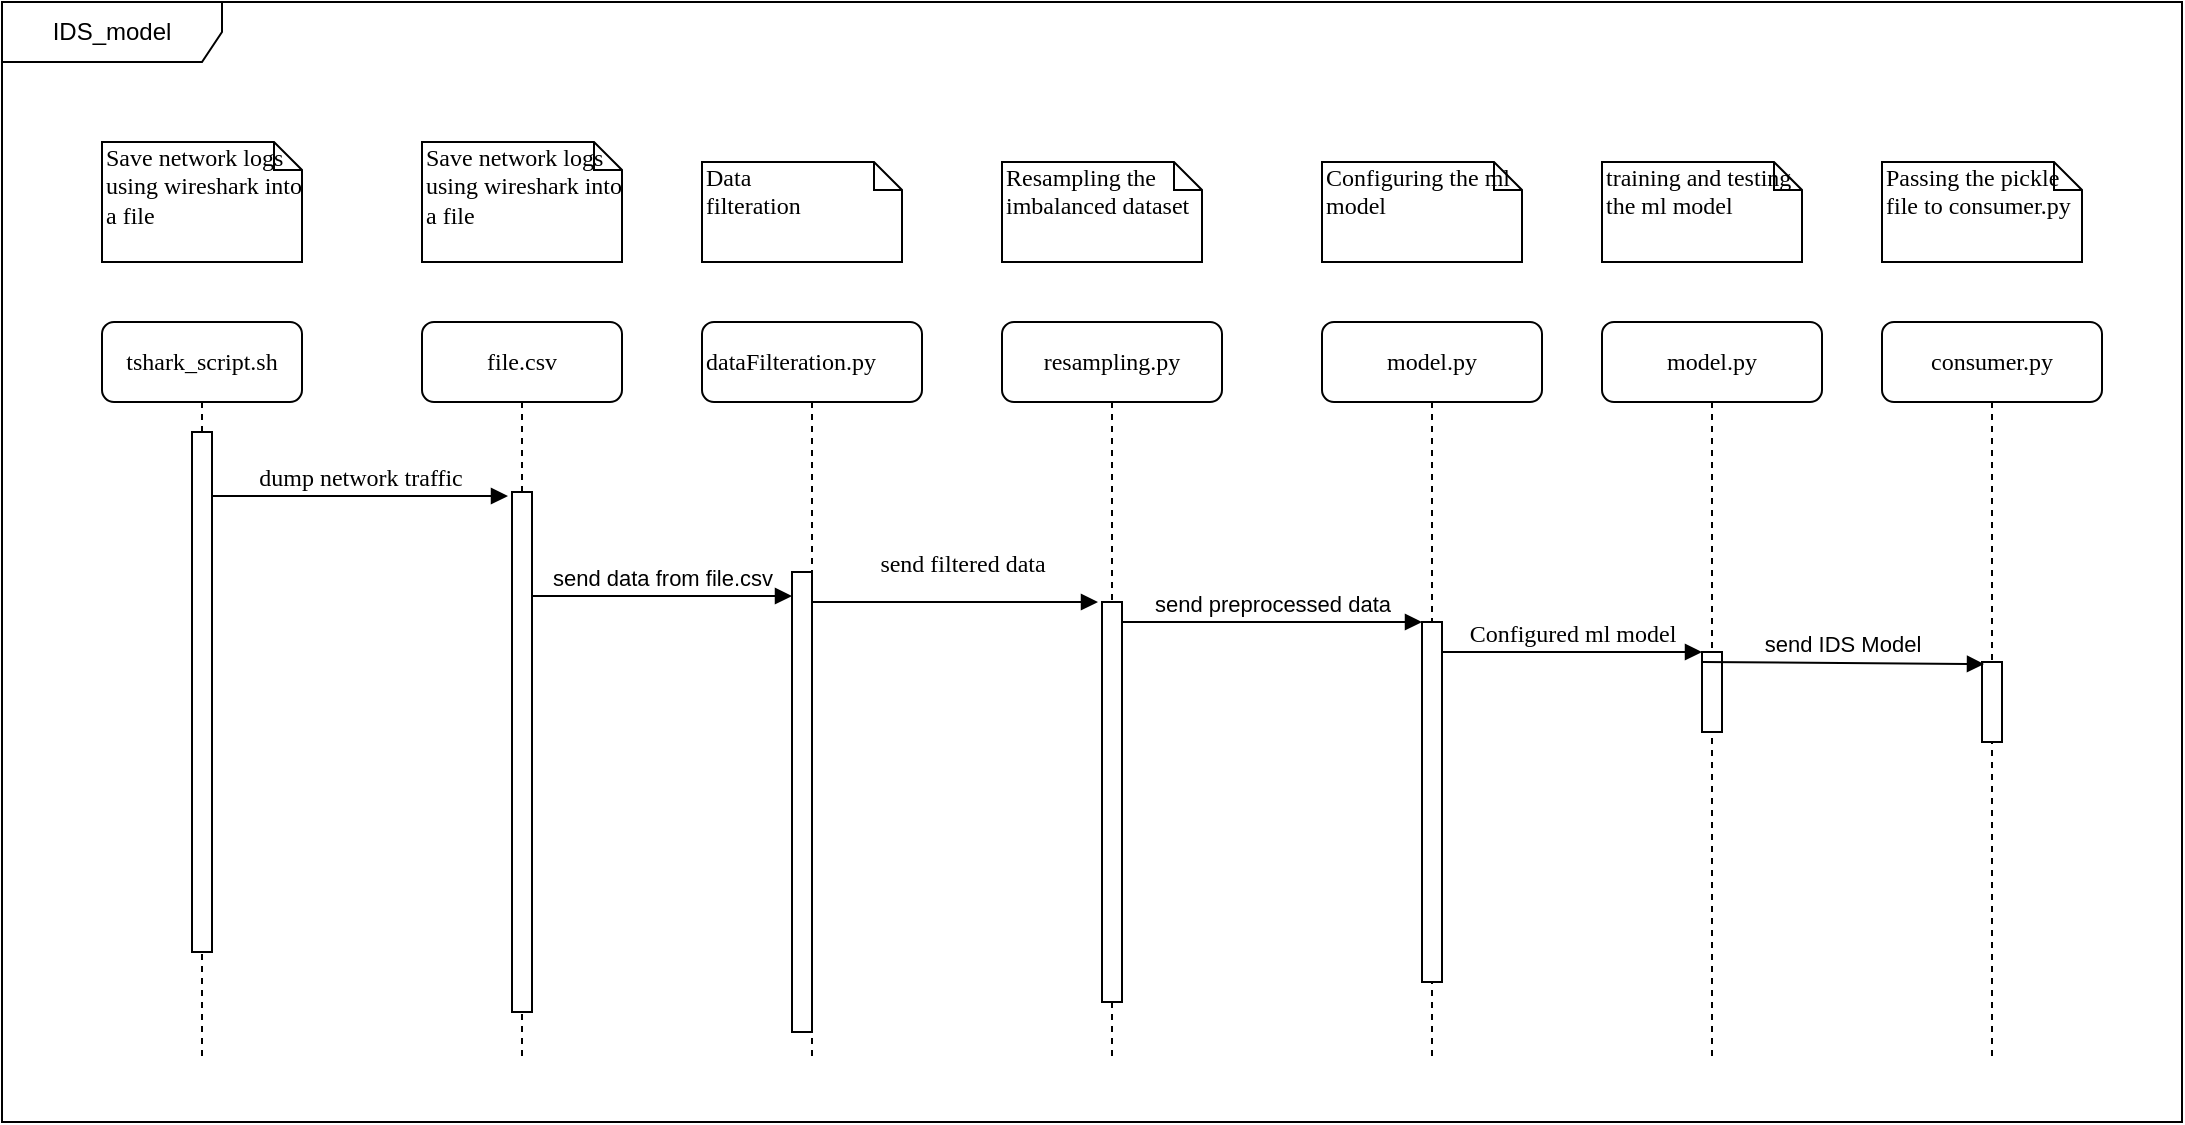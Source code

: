 <mxfile version="12.9.13"><diagram id="Y1tXLNmC2wgpqU7JmUlp" name="Page-1"><mxGraphModel dx="2404" dy="1999" grid="1" gridSize="10" guides="1" tooltips="1" connect="1" arrows="1" fold="1" page="1" pageScale="1" pageWidth="827" pageHeight="1169" background="#FFFFFF" math="0" shadow="0"><root><mxCell id="0"/><mxCell id="1" parent="0"/><mxCell id="8eK9xXTHETNOn3fQV_CK-1" value="dataFilteration.py" style="shape=umlLifeline;perimeter=lifelinePerimeter;whiteSpace=wrap;html=1;container=1;collapsible=0;recursiveResize=0;outlineConnect=0;rounded=1;shadow=0;comic=0;labelBackgroundColor=none;strokeWidth=1;fontFamily=Verdana;fontSize=12;align=left;" parent="1" vertex="1"><mxGeometry x="220" y="120" width="110" height="370" as="geometry"/></mxCell><mxCell id="8eK9xXTHETNOn3fQV_CK-2" value="" style="html=1;points=[];perimeter=orthogonalPerimeter;rounded=0;shadow=0;comic=0;labelBackgroundColor=none;strokeWidth=1;fontFamily=Verdana;fontSize=12;align=center;" parent="8eK9xXTHETNOn3fQV_CK-1" vertex="1"><mxGeometry x="45" y="125" width="10" height="230" as="geometry"/></mxCell><mxCell id="8eK9xXTHETNOn3fQV_CK-3" value="resampling.py" style="shape=umlLifeline;perimeter=lifelinePerimeter;whiteSpace=wrap;html=1;container=1;collapsible=0;recursiveResize=0;outlineConnect=0;rounded=1;shadow=0;comic=0;labelBackgroundColor=none;strokeWidth=1;fontFamily=Verdana;fontSize=12;align=center;" parent="1" vertex="1"><mxGeometry x="370" y="120" width="110" height="370" as="geometry"/></mxCell><mxCell id="8eK9xXTHETNOn3fQV_CK-4" value="" style="html=1;points=[];perimeter=orthogonalPerimeter;rounded=0;shadow=0;comic=0;labelBackgroundColor=none;strokeWidth=1;fontFamily=Verdana;fontSize=12;align=center;" parent="8eK9xXTHETNOn3fQV_CK-3" vertex="1"><mxGeometry x="50" y="140" width="10" height="200" as="geometry"/></mxCell><mxCell id="8eK9xXTHETNOn3fQV_CK-5" value="model.py" style="shape=umlLifeline;perimeter=lifelinePerimeter;whiteSpace=wrap;html=1;container=1;collapsible=0;recursiveResize=0;outlineConnect=0;rounded=1;shadow=0;comic=0;labelBackgroundColor=none;strokeWidth=1;fontFamily=Verdana;fontSize=12;align=center;" parent="1" vertex="1"><mxGeometry x="530" y="120" width="110" height="370" as="geometry"/></mxCell><mxCell id="8eK9xXTHETNOn3fQV_CK-6" value="" style="html=1;points=[];perimeter=orthogonalPerimeter;rounded=0;shadow=0;comic=0;labelBackgroundColor=none;strokeWidth=1;fontFamily=Verdana;fontSize=12;align=center;" parent="8eK9xXTHETNOn3fQV_CK-5" vertex="1"><mxGeometry x="50" y="150" width="10" height="180" as="geometry"/></mxCell><mxCell id="8eK9xXTHETNOn3fQV_CK-7" value="model.py" style="shape=umlLifeline;perimeter=lifelinePerimeter;whiteSpace=wrap;html=1;container=1;collapsible=0;recursiveResize=0;outlineConnect=0;rounded=1;shadow=0;comic=0;labelBackgroundColor=none;strokeWidth=1;fontFamily=Verdana;fontSize=12;align=center;" parent="1" vertex="1"><mxGeometry x="670" y="120" width="110" height="370" as="geometry"/></mxCell><mxCell id="8eK9xXTHETNOn3fQV_CK-12" value="" style="html=1;points=[];perimeter=orthogonalPerimeter;rounded=0;shadow=0;comic=0;labelBackgroundColor=none;strokeWidth=1;fontFamily=Verdana;fontSize=12;align=center;" parent="8eK9xXTHETNOn3fQV_CK-7" vertex="1"><mxGeometry x="50" y="165" width="10" height="40" as="geometry"/></mxCell><mxCell id="8eK9xXTHETNOn3fQV_CK-8" value="consumer.py" style="shape=umlLifeline;perimeter=lifelinePerimeter;whiteSpace=wrap;html=1;container=1;collapsible=0;recursiveResize=0;outlineConnect=0;rounded=1;shadow=0;comic=0;labelBackgroundColor=none;strokeWidth=1;fontFamily=Verdana;fontSize=12;align=center;" parent="1" vertex="1"><mxGeometry x="810" y="120" width="110" height="370" as="geometry"/></mxCell><mxCell id="wevph7mzxn19bX8ZUZ8C-1" value="" style="html=1;points=[];perimeter=orthogonalPerimeter;rounded=0;shadow=0;comic=0;labelBackgroundColor=none;strokeWidth=1;fontFamily=Verdana;fontSize=12;align=center;" parent="8eK9xXTHETNOn3fQV_CK-8" vertex="1"><mxGeometry x="50" y="170" width="10" height="40" as="geometry"/></mxCell><mxCell id="8eK9xXTHETNOn3fQV_CK-9" value="tshark_script.sh" style="shape=umlLifeline;perimeter=lifelinePerimeter;whiteSpace=wrap;html=1;container=1;collapsible=0;recursiveResize=0;outlineConnect=0;rounded=1;shadow=0;comic=0;labelBackgroundColor=none;strokeWidth=1;fontFamily=Verdana;fontSize=12;align=center;" parent="1" vertex="1"><mxGeometry x="-80" y="120" width="100" height="370" as="geometry"/></mxCell><mxCell id="8eK9xXTHETNOn3fQV_CK-10" value="" style="html=1;points=[];perimeter=orthogonalPerimeter;rounded=0;shadow=0;comic=0;labelBackgroundColor=none;strokeWidth=1;fontFamily=Verdana;fontSize=12;align=center;" parent="8eK9xXTHETNOn3fQV_CK-9" vertex="1"><mxGeometry x="45" y="55" width="10" height="260" as="geometry"/></mxCell><mxCell id="8eK9xXTHETNOn3fQV_CK-13" value="Configured ml model" style="html=1;verticalAlign=bottom;endArrow=block;entryX=0;entryY=0;labelBackgroundColor=none;fontFamily=Verdana;fontSize=12;edgeStyle=elbowEdgeStyle;elbow=vertical;" parent="1" source="8eK9xXTHETNOn3fQV_CK-6" target="8eK9xXTHETNOn3fQV_CK-12" edge="1"><mxGeometry relative="1" as="geometry"><mxPoint x="630" y="240" as="sourcePoint"/></mxGeometry></mxCell><mxCell id="8eK9xXTHETNOn3fQV_CK-14" value="dump network traffic" style="html=1;verticalAlign=bottom;endArrow=block;entryX=-0.2;entryY=0.008;labelBackgroundColor=none;fontFamily=Verdana;fontSize=12;edgeStyle=elbowEdgeStyle;elbow=vertical;entryDx=0;entryDy=0;entryPerimeter=0;" parent="1" source="8eK9xXTHETNOn3fQV_CK-10" target="8eK9xXTHETNOn3fQV_CK-26" edge="1"><mxGeometry relative="1" as="geometry"><mxPoint x="200" y="200" as="sourcePoint"/><Array as="points"><mxPoint x="-10" y="207"/><mxPoint x="123" y="220"/></Array></mxGeometry></mxCell><mxCell id="8eK9xXTHETNOn3fQV_CK-15" value="send filtered data" style="html=1;verticalAlign=bottom;endArrow=block;labelBackgroundColor=none;fontFamily=Verdana;fontSize=12;edgeStyle=elbowEdgeStyle;elbow=vertical;" parent="1" source="8eK9xXTHETNOn3fQV_CK-2" edge="1"><mxGeometry x="0.049" y="10" relative="1" as="geometry"><mxPoint x="350" y="210" as="sourcePoint"/><mxPoint x="418" y="260" as="targetPoint"/><Array as="points"><mxPoint x="330" y="260"/><mxPoint x="360" y="290"/></Array><mxPoint as="offset"/></mxGeometry></mxCell><mxCell id="8eK9xXTHETNOn3fQV_CK-16" value="Save network logs using wireshark into a file" style="shape=note;whiteSpace=wrap;html=1;size=14;verticalAlign=top;align=left;spacingTop=-6;rounded=0;shadow=0;comic=0;labelBackgroundColor=none;strokeWidth=1;fontFamily=Verdana;fontSize=12" parent="1" vertex="1"><mxGeometry x="-80" y="30" width="100" height="60" as="geometry"/></mxCell><mxCell id="8eK9xXTHETNOn3fQV_CK-18" value="Data&lt;br&gt;filteration" style="shape=note;whiteSpace=wrap;html=1;size=14;verticalAlign=top;align=left;spacingTop=-6;rounded=0;shadow=0;comic=0;labelBackgroundColor=none;strokeWidth=1;fontFamily=Verdana;fontSize=12" parent="1" vertex="1"><mxGeometry x="220" y="40" width="100" height="50" as="geometry"/></mxCell><mxCell id="8eK9xXTHETNOn3fQV_CK-19" value="Resampling the imbalanced dataset" style="shape=note;whiteSpace=wrap;html=1;size=14;verticalAlign=top;align=left;spacingTop=-6;rounded=0;shadow=0;comic=0;labelBackgroundColor=none;strokeWidth=1;fontFamily=Verdana;fontSize=12" parent="1" vertex="1"><mxGeometry x="370" y="40" width="100" height="50" as="geometry"/></mxCell><mxCell id="8eK9xXTHETNOn3fQV_CK-20" value="Configuring the ml model" style="shape=note;whiteSpace=wrap;html=1;size=14;verticalAlign=top;align=left;spacingTop=-6;rounded=0;shadow=0;comic=0;labelBackgroundColor=none;strokeWidth=1;fontFamily=Verdana;fontSize=12" parent="1" vertex="1"><mxGeometry x="530" y="40" width="100" height="50" as="geometry"/></mxCell><mxCell id="8eK9xXTHETNOn3fQV_CK-21" value="training and testing the ml model" style="shape=note;whiteSpace=wrap;html=1;size=14;verticalAlign=top;align=left;spacingTop=-6;rounded=0;shadow=0;comic=0;labelBackgroundColor=none;strokeWidth=1;fontFamily=Verdana;fontSize=12" parent="1" vertex="1"><mxGeometry x="670" y="40" width="100" height="50" as="geometry"/></mxCell><mxCell id="8eK9xXTHETNOn3fQV_CK-22" value="Passing the pickle file to consumer.py" style="shape=note;whiteSpace=wrap;html=1;size=14;verticalAlign=top;align=left;spacingTop=-6;rounded=0;shadow=0;comic=0;labelBackgroundColor=none;strokeWidth=1;fontFamily=Verdana;fontSize=12" parent="1" vertex="1"><mxGeometry x="810" y="40" width="100" height="50" as="geometry"/></mxCell><mxCell id="8eK9xXTHETNOn3fQV_CK-25" value="file.csv" style="shape=umlLifeline;perimeter=lifelinePerimeter;whiteSpace=wrap;html=1;container=1;collapsible=0;recursiveResize=0;outlineConnect=0;rounded=1;shadow=0;comic=0;labelBackgroundColor=none;strokeWidth=1;fontFamily=Verdana;fontSize=12;align=center;" parent="1" vertex="1"><mxGeometry x="80" y="120" width="100" height="370" as="geometry"/></mxCell><mxCell id="8eK9xXTHETNOn3fQV_CK-26" value="" style="html=1;points=[];perimeter=orthogonalPerimeter;rounded=0;shadow=0;comic=0;labelBackgroundColor=none;strokeWidth=1;fontFamily=Verdana;fontSize=12;align=center;" parent="8eK9xXTHETNOn3fQV_CK-25" vertex="1"><mxGeometry x="45" y="85" width="10" height="260" as="geometry"/></mxCell><mxCell id="8eK9xXTHETNOn3fQV_CK-27" value="Save network logs using wireshark into a file" style="shape=note;whiteSpace=wrap;html=1;size=14;verticalAlign=top;align=left;spacingTop=-6;rounded=0;shadow=0;comic=0;labelBackgroundColor=none;strokeWidth=1;fontFamily=Verdana;fontSize=12" parent="1" vertex="1"><mxGeometry x="80" y="30" width="100" height="60" as="geometry"/></mxCell><mxCell id="8eK9xXTHETNOn3fQV_CK-29" value="send data from file.csv" style="html=1;verticalAlign=bottom;endArrow=block;exitX=1;exitY=0.2;exitDx=0;exitDy=0;exitPerimeter=0;" parent="1" source="8eK9xXTHETNOn3fQV_CK-26" target="8eK9xXTHETNOn3fQV_CK-2" edge="1"><mxGeometry width="80" relative="1" as="geometry"><mxPoint x="140" y="248" as="sourcePoint"/><mxPoint x="260" y="257" as="targetPoint"/></mxGeometry></mxCell><mxCell id="8eK9xXTHETNOn3fQV_CK-30" value="send preprocessed data" style="html=1;verticalAlign=bottom;endArrow=block;" parent="1" edge="1"><mxGeometry width="80" relative="1" as="geometry"><mxPoint x="430" y="270" as="sourcePoint"/><mxPoint x="580" y="270" as="targetPoint"/></mxGeometry></mxCell><mxCell id="wevph7mzxn19bX8ZUZ8C-6" value="send IDS Model" style="html=1;verticalAlign=bottom;endArrow=block;entryX=0.1;entryY=0.025;entryDx=0;entryDy=0;entryPerimeter=0;" parent="1" target="wevph7mzxn19bX8ZUZ8C-1" edge="1"><mxGeometry width="80" relative="1" as="geometry"><mxPoint x="720" y="290" as="sourcePoint"/><mxPoint x="800" y="290" as="targetPoint"/></mxGeometry></mxCell><mxCell id="wevph7mzxn19bX8ZUZ8C-10" value="IDS_model" style="shape=umlFrame;whiteSpace=wrap;html=1;width=110;height=30;" parent="1" vertex="1"><mxGeometry x="-130" y="-40" width="1090" height="560" as="geometry"/></mxCell></root></mxGraphModel></diagram></mxfile>